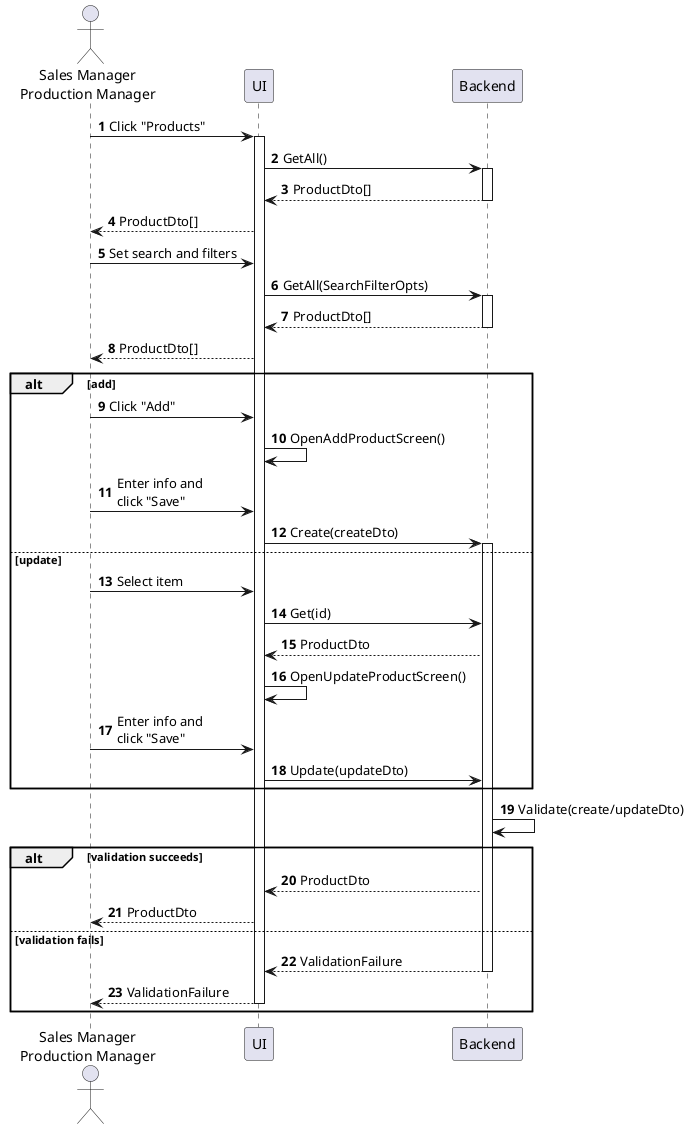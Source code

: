 @startuml product-manage
autonumber

actor "Sales Manager\nProduction Manager" as a
participant UI as f
participant Backend as b

a -> f : Click "Products"
activate f
f -> b : GetAll()
activate b
return ProductDto[]
f --> a : ProductDto[]
a -> f : Set search and filters
f -> b : GetAll(SearchFilterOpts)
activate b
return ProductDto[]
f --> a : ProductDto[]

alt add
    a -> f : Click "Add"
    f -> f : OpenAddProductScreen()
    a -> f : Enter info and\nclick "Save"
    f -> b : Create(createDto)
    activate b
else update
    a -> f : Select item
    f -> b : Get(id)
    b --> f : ProductDto
    f -> f : OpenUpdateProductScreen()
    a -> f : Enter info and\nclick "Save"
    f -> b : Update(updateDto)
end

b -> b : Validate(create/updateDto)

alt validation succeeds
    b --> f : ProductDto
    f --> a : ProductDto
else validation fails
    return ValidationFailure
    return ValidationFailure
end
@enduml
